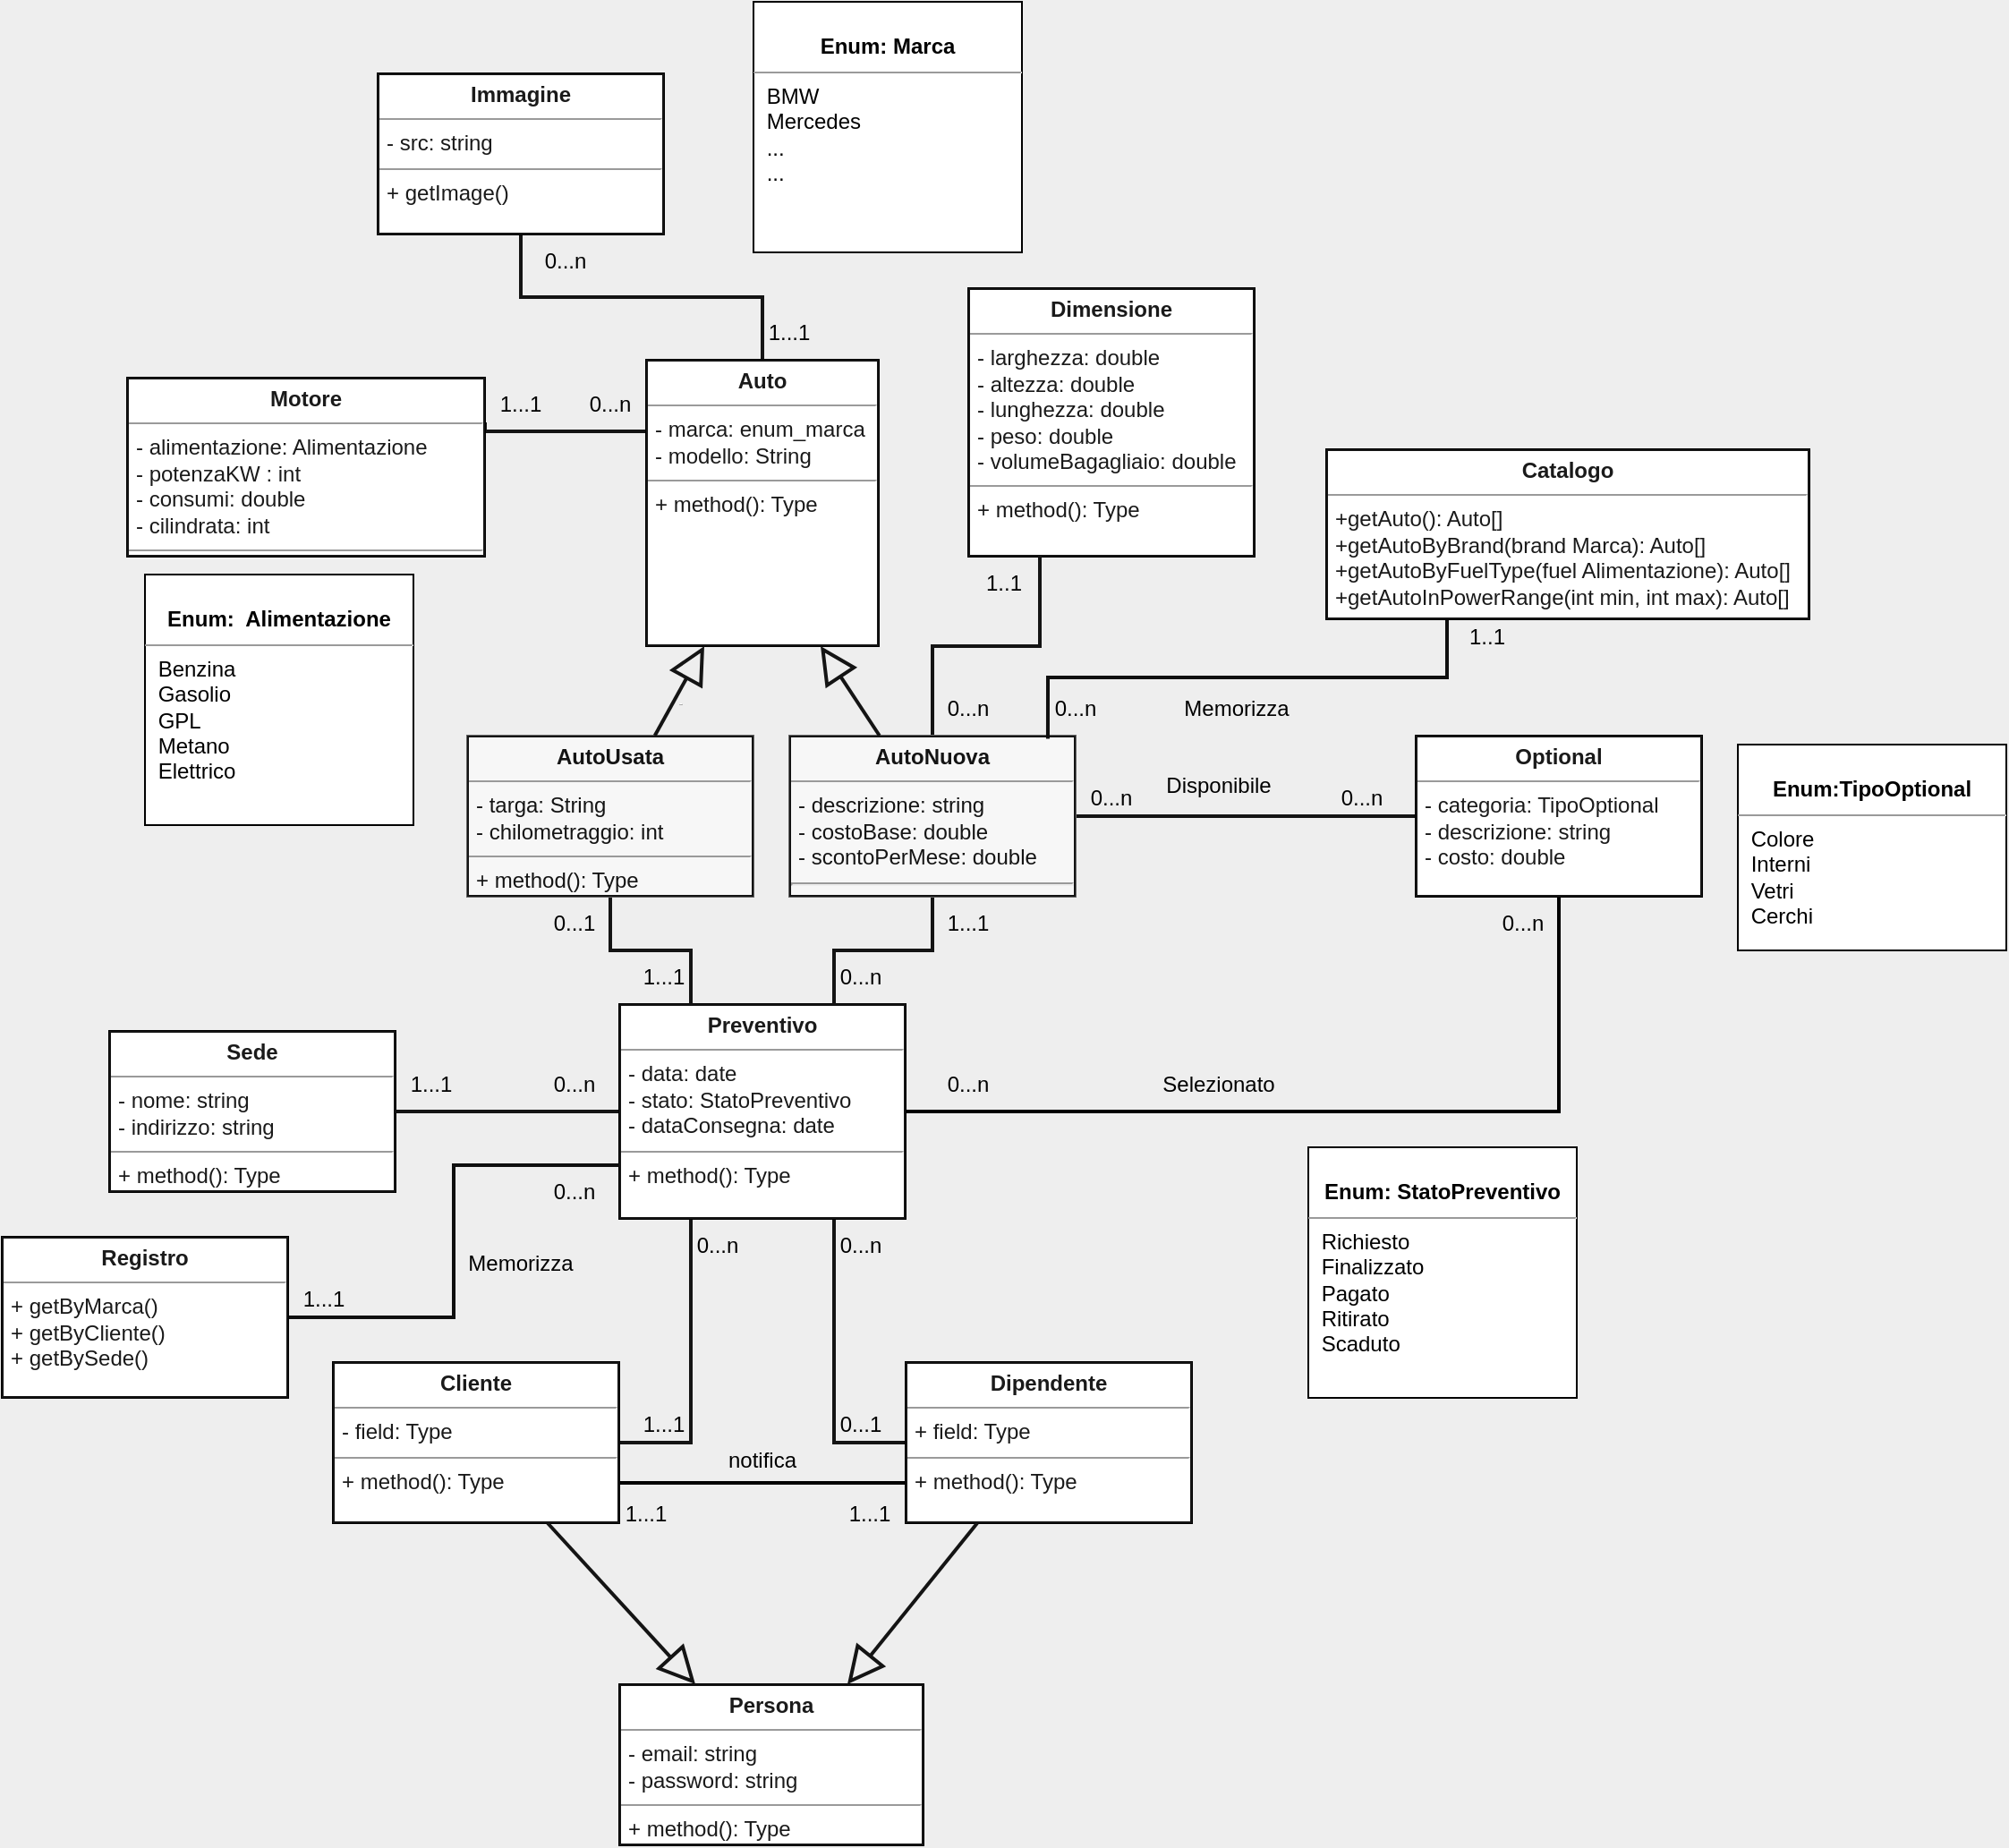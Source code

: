 <mxfile version="20.5.3" type="embed"><diagram id="ERxrzM34JgP0kjhDalQf" name="Page-1"><mxGraphModel dx="588" dy="917" grid="1" gridSize="10" guides="1" tooltips="1" connect="1" arrows="1" fold="1" page="0" pageScale="1" pageWidth="827" pageHeight="1169" background="#EEEEEE" math="0" shadow="0"><root><mxCell id="0"/><mxCell id="1" parent="0"/><mxCell id="15" value="&lt;p style=&quot;margin:0px;margin-top:4px;text-align:center;&quot;&gt;&lt;b&gt;Dimensione&lt;/b&gt;&lt;/p&gt;&lt;hr size=&quot;1&quot;&gt;&lt;p style=&quot;margin:0px;margin-left:4px;&quot;&gt;- larghezza: double&lt;/p&gt;&lt;p style=&quot;margin:0px;margin-left:4px;&quot;&gt;- altezza: double&lt;/p&gt;&lt;p style=&quot;margin:0px;margin-left:4px;&quot;&gt;- lunghezza: double&lt;/p&gt;&lt;p style=&quot;margin:0px;margin-left:4px;&quot;&gt;- peso: double&lt;/p&gt;&lt;p style=&quot;margin:0px;margin-left:4px;&quot;&gt;- volumeBagagliaio: double&lt;/p&gt;&lt;hr size=&quot;1&quot;&gt;&lt;p style=&quot;margin:0px;margin-left:4px;&quot;&gt;+ method(): Type&lt;/p&gt;" style="verticalAlign=top;align=left;overflow=fill;fontSize=12;fontFamily=Helvetica;html=1;labelBorderColor=#141414;fillColor=#FFFFFF;strokeColor=default;fontColor=#1A1A1A;rounded=0;" parent="1" vertex="1"><mxGeometry x="630" width="160" height="150" as="geometry"/></mxCell><mxCell id="33" style="edgeStyle=orthogonalEdgeStyle;rounded=0;orthogonalLoop=1;jettySize=auto;html=1;strokeColor=#141414;strokeWidth=2;endArrow=none;endFill=0;entryX=1;entryY=0.5;entryDx=0;entryDy=0;" parent="1" source="16" target="51" edge="1"><mxGeometry relative="1" as="geometry"/></mxCell><mxCell id="89" style="edgeStyle=orthogonalEdgeStyle;rounded=0;orthogonalLoop=1;jettySize=auto;html=1;exitX=0.5;exitY=1;exitDx=0;exitDy=0;entryX=1;entryY=0.5;entryDx=0;entryDy=0;fontColor=#000000;strokeColor=#000000;strokeWidth=2;endArrow=none;endFill=0;" parent="1" source="16" target="22" edge="1"><mxGeometry relative="1" as="geometry"/></mxCell><mxCell id="16" value="&lt;p style=&quot;margin:0px;margin-top:4px;text-align:center;&quot;&gt;&lt;b&gt;Optional&lt;/b&gt;&lt;/p&gt;&lt;hr size=&quot;1&quot;&gt;&lt;p style=&quot;margin:0px;margin-left:4px;&quot;&gt;&lt;/p&gt;&lt;p style=&quot;margin:0px;margin-left:4px;&quot;&gt;- categoria: TipoOptional&lt;/p&gt;&lt;p style=&quot;margin:0px;margin-left:4px;&quot;&gt;- descrizione: string&lt;/p&gt;&lt;p style=&quot;margin:0px;margin-left:4px;&quot;&gt;- costo: double&lt;/p&gt;" style="verticalAlign=top;align=left;overflow=fill;fontSize=12;fontFamily=Helvetica;html=1;labelBorderColor=#141414;fillColor=#FFFFFF;strokeColor=default;fontColor=#1A1A1A;rounded=0;" parent="1" vertex="1"><mxGeometry x="880" y="250" width="160" height="90" as="geometry"/></mxCell><mxCell id="34" style="edgeStyle=orthogonalEdgeStyle;rounded=0;orthogonalLoop=1;jettySize=auto;html=1;strokeColor=#141414;strokeWidth=2;endArrow=none;endFill=0;exitX=1;exitY=0.25;exitDx=0;exitDy=0;entryX=0;entryY=0.25;entryDx=0;entryDy=0;" parent="1" source="17" target="18" edge="1"><mxGeometry relative="1" as="geometry"><mxPoint x="570" y="125" as="targetPoint"/><Array as="points"><mxPoint x="370" y="80"/><mxPoint x="370" y="80"/></Array></mxGeometry></mxCell><mxCell id="17" value="&lt;p style=&quot;margin:0px;margin-top:4px;text-align:center;&quot;&gt;&lt;b&gt;Motore&lt;/b&gt;&lt;/p&gt;&lt;hr size=&quot;1&quot;&gt;&lt;p style=&quot;margin:0px;margin-left:4px;&quot;&gt;- alimentazione: Alimentazione&lt;/p&gt;&lt;p style=&quot;margin:0px;margin-left:4px;&quot;&gt;- potenzaKW : int&lt;/p&gt;&lt;p style=&quot;margin:0px;margin-left:4px;&quot;&gt;- consumi: double&lt;/p&gt;&lt;p style=&quot;margin:0px;margin-left:4px;&quot;&gt;- cilindrata: int&lt;/p&gt;&lt;hr size=&quot;1&quot;&gt;&lt;p style=&quot;margin:0px;margin-left:4px;&quot;&gt;+ method(): Type&lt;/p&gt;" style="verticalAlign=top;align=left;overflow=fill;fontSize=12;fontFamily=Helvetica;html=1;labelBorderColor=#141414;fillColor=#FFFFFF;strokeColor=default;fontColor=#1A1A1A;rounded=0;" parent="1" vertex="1"><mxGeometry x="160" y="50" width="200" height="100" as="geometry"/></mxCell><mxCell id="29" style="edgeStyle=orthogonalEdgeStyle;rounded=0;orthogonalLoop=1;jettySize=auto;html=1;exitX=0.5;exitY=0;exitDx=0;exitDy=0;entryX=0.25;entryY=1;entryDx=0;entryDy=0;strokeColor=#141414;strokeWidth=2;endArrow=none;endFill=0;" parent="1" source="51" target="15" edge="1"><mxGeometry relative="1" as="geometry"/></mxCell><mxCell id="32" style="edgeStyle=orthogonalEdgeStyle;rounded=0;orthogonalLoop=1;jettySize=auto;html=1;entryX=0.5;entryY=1;entryDx=0;entryDy=0;strokeColor=#141414;strokeWidth=2;endArrow=none;endFill=0;" parent="1" source="18" target="19" edge="1"><mxGeometry relative="1" as="geometry"/></mxCell><mxCell id="18" value="&lt;p style=&quot;margin:0px;margin-top:4px;text-align:center;&quot;&gt;&lt;b&gt;Auto&lt;/b&gt;&lt;/p&gt;&lt;hr size=&quot;1&quot;&gt;&lt;p style=&quot;margin:0px;margin-left:4px;&quot;&gt;- marca: enum_marca&lt;/p&gt;&lt;p style=&quot;margin:0px;margin-left:4px;&quot;&gt;- modello: String&lt;/p&gt;&lt;hr size=&quot;1&quot;&gt;&lt;p style=&quot;margin:0px;margin-left:4px;&quot;&gt;+ method(): Type&lt;/p&gt;" style="verticalAlign=top;align=left;overflow=fill;fontSize=12;fontFamily=Helvetica;html=1;labelBorderColor=#141414;fillColor=#FFFFFF;strokeColor=default;fontColor=#1A1A1A;rounded=0;" parent="1" vertex="1"><mxGeometry x="450" y="40" width="130" height="160" as="geometry"/></mxCell><mxCell id="19" value="&lt;p style=&quot;margin:0px;margin-top:4px;text-align:center;&quot;&gt;&lt;b&gt;Immagine&lt;/b&gt;&lt;/p&gt;&lt;hr size=&quot;1&quot;&gt;&lt;p style=&quot;margin:0px;margin-left:4px;&quot;&gt;- src&lt;span style=&quot;background-color: initial;&quot;&gt;: string&lt;/span&gt;&lt;/p&gt;&lt;hr size=&quot;1&quot;&gt;&lt;p style=&quot;margin:0px;margin-left:4px;&quot;&gt;+ getImage()&lt;/p&gt;" style="verticalAlign=top;align=left;overflow=fill;fontSize=12;fontFamily=Helvetica;html=1;labelBorderColor=#141414;fillColor=#FFFFFF;strokeColor=default;fontColor=#1A1A1A;rounded=0;" parent="1" vertex="1"><mxGeometry x="300" y="-120" width="160" height="90" as="geometry"/></mxCell><mxCell id="20" value="&lt;p style=&quot;margin:0px;margin-top:4px;text-align:center;&quot;&gt;&lt;b&gt;Sede&lt;/b&gt;&lt;/p&gt;&lt;hr size=&quot;1&quot;&gt;&lt;p style=&quot;margin:0px;margin-left:4px;&quot;&gt;- nome: string&lt;/p&gt;&lt;p style=&quot;margin:0px;margin-left:4px;&quot;&gt;- indirizzo: string&lt;/p&gt;&lt;hr size=&quot;1&quot;&gt;&lt;p style=&quot;margin:0px;margin-left:4px;&quot;&gt;+ method(): Type&lt;/p&gt;" style="verticalAlign=top;align=left;overflow=fill;fontSize=12;fontFamily=Helvetica;html=1;labelBorderColor=#141414;fillColor=#FFFFFF;strokeColor=default;fontColor=#1A1A1A;rounded=0;" parent="1" vertex="1"><mxGeometry x="150" y="415" width="160" height="90" as="geometry"/></mxCell><mxCell id="36" style="edgeStyle=orthogonalEdgeStyle;rounded=0;orthogonalLoop=1;jettySize=auto;html=1;exitX=0.25;exitY=1;exitDx=0;exitDy=0;strokeColor=#141414;strokeWidth=2;endArrow=none;endFill=0;entryX=1;entryY=0.5;entryDx=0;entryDy=0;" parent="1" source="22" target="23" edge="1"><mxGeometry relative="1" as="geometry"><mxPoint x="470" y="650" as="targetPoint"/></mxGeometry></mxCell><mxCell id="37" style="edgeStyle=orthogonalEdgeStyle;rounded=0;orthogonalLoop=1;jettySize=auto;html=1;exitX=0;exitY=0.5;exitDx=0;exitDy=0;entryX=1;entryY=0.5;entryDx=0;entryDy=0;strokeColor=#141414;strokeWidth=2;endArrow=none;endFill=0;" parent="1" source="22" target="20" edge="1"><mxGeometry relative="1" as="geometry"/></mxCell><mxCell id="78" style="edgeStyle=orthogonalEdgeStyle;rounded=0;orthogonalLoop=1;jettySize=auto;html=0;exitX=0.75;exitY=1;exitDx=0;exitDy=0;entryX=0;entryY=0.5;entryDx=0;entryDy=0;labelBackgroundColor=none;strokeColor=#141414;strokeWidth=2;fontSize=1;fontColor=none;endArrow=none;endFill=0;" parent="1" source="22" target="69" edge="1"><mxGeometry relative="1" as="geometry"/></mxCell><mxCell id="22" value="&lt;p style=&quot;margin:0px;margin-top:4px;text-align:center;&quot;&gt;&lt;b&gt;Preventivo&lt;/b&gt;&lt;/p&gt;&lt;hr size=&quot;1&quot;&gt;&lt;p style=&quot;margin:0px;margin-left:4px;&quot;&gt;- data&lt;span style=&quot;background-color: initial;&quot;&gt;: date&lt;/span&gt;&lt;/p&gt;&lt;p style=&quot;margin:0px;margin-left:4px;&quot;&gt;&lt;span style=&quot;background-color: initial;&quot;&gt;- stato: StatoPreventivo&lt;/span&gt;&lt;br&gt;&lt;/p&gt;&lt;p style=&quot;margin:0px;margin-left:4px;&quot;&gt;&lt;span style=&quot;background-color: initial;&quot;&gt;- dataConsegna: date&lt;/span&gt;&lt;/p&gt;&lt;hr size=&quot;1&quot;&gt;&lt;p style=&quot;margin:0px;margin-left:4px;&quot;&gt;+ method(): Type&lt;/p&gt;" style="verticalAlign=top;align=left;overflow=fill;fontSize=12;fontFamily=Helvetica;html=1;labelBorderColor=#141414;fillColor=#FFFFFF;strokeColor=default;fontColor=#1A1A1A;rounded=0;" parent="1" vertex="1"><mxGeometry x="435" y="400" width="160" height="120" as="geometry"/></mxCell><mxCell id="23" value="&lt;p style=&quot;margin:0px;margin-top:4px;text-align:center;&quot;&gt;&lt;b&gt;Cliente&lt;/b&gt;&lt;/p&gt;&lt;hr size=&quot;1&quot;&gt;&lt;p style=&quot;margin:0px;margin-left:4px;&quot;&gt;- field: Type&lt;/p&gt;&lt;hr size=&quot;1&quot;&gt;&lt;p style=&quot;margin:0px;margin-left:4px;&quot;&gt;+ method(): Type&lt;/p&gt;" style="verticalAlign=top;align=left;overflow=fill;fontSize=12;fontFamily=Helvetica;html=1;labelBorderColor=#141414;fillColor=#FFFFFF;strokeColor=default;fontColor=#1A1A1A;rounded=0;" parent="1" vertex="1"><mxGeometry x="275" y="600" width="160" height="90" as="geometry"/></mxCell><mxCell id="39" value="0...n&lt;span style=&quot;color: rgba(0, 0, 0, 0); font-family: monospace; font-size: 0px; text-align: start;&quot;&gt;%3CmxGraphModel%3E%3Croot%3E%3CmxCell%20id%3D%220%22%2F%3E%3CmxCell%20id%3D%221%22%20parent%3D%220%22%2F%3E%3CmxCell%20id%3D%222%22%20value%3D%22%26lt%3Bp%20style%3D%26quot%3Bmargin%3A0px%3Bmargin-top%3A4px%3Btext-align%3Acenter%3B%26quot%3B%26gt%3B%26lt%3Bb%26gt%3BSede%26lt%3B%2Fb%26gt%3B%26lt%3B%2Fp%26gt%3B%26lt%3Bhr%20size%3D%26quot%3B1%26quot%3B%26gt%3B%26lt%3Bp%20style%3D%26quot%3Bmargin%3A0px%3Bmargin-left%3A4px%3B%26quot%3B%26gt%3B%2B%20field%3A%20Type%26lt%3B%2Fp%26gt%3B%26lt%3Bhr%20size%3D%26quot%3B1%26quot%3B%26gt%3B%26lt%3Bp%20style%3D%26quot%3Bmargin%3A0px%3Bmargin-left%3A4px%3B%26quot%3B%26gt%3B%2B%20method()%3A%20Type%26lt%3B%2Fp%26gt%3B%22%20style%3D%22verticalAlign%3Dtop%3Balign%3Dleft%3Boverflow%3Dfill%3BfontSize%3D12%3BfontFamily%3DHelvetica%3Bhtml%3D1%3BlabelBorderColor%3D%23141414%3BfillColor%3D%23FFFFFF%3BstrokeColor%3Ddefault%3BfontColor%3D%231A1A1A%3Brounded%3D0%3B%22%20vertex%3D%221%22%20parent%3D%221%22%3E%3CmxGeometry%20x%3D%22470%22%20y%3D%22290%22%20width%3D%22160%22%20height%3D%2290%22%20as%3D%22geometry%22%2F%3E%3C%2FmxCell%3E%3C%2Froot%3E%3C%2FmxGraphModel%3E&lt;/span&gt;" style="text;html=1;align=center;verticalAlign=middle;whiteSpace=wrap;rounded=0;fontColor=#000000;" parent="1" vertex="1"><mxGeometry x="600" y="430" width="60" height="30" as="geometry"/></mxCell><mxCell id="40" value="0...n" style="text;html=1;align=center;verticalAlign=middle;whiteSpace=wrap;rounded=0;fontColor=#000000;" parent="1" vertex="1"><mxGeometry x="910" y="340" width="60" height="30" as="geometry"/></mxCell><mxCell id="41" value="0...n&lt;span style=&quot;color: rgba(0, 0, 0, 0); font-family: monospace; font-size: 0px; text-align: start;&quot;&gt;%3CmxGraphModel%3E%3Croot%3E%3CmxCell%20id%3D%220%22%2F%3E%3CmxCell%20id%3D%221%22%20parent%3D%220%22%2F%3E%3CmxCell%20id%3D%222%22%20value%3D%220...n%22%20style%3D%22text%3Bhtml%3D1%3Balign%3Dcenter%3BverticalAlign%3Dmiddle%3BwhiteSpace%3Dwrap%3Brounded%3D0%3BfontColor%3D%23000000%3B%22%20vertex%3D%221%22%20parent%3D%221%22%3E%3CmxGeometry%20x%3D%22400%22%20y%3D%22120%22%20width%3D%2260%22%20height%3D%2230%22%20as%3D%22geometry%22%2F%3E%3C%2FmxCell%3E%3C%2Froot%3E%3C%2FmxGraphModel%3E&lt;/span&gt;" style="text;html=1;align=center;verticalAlign=middle;whiteSpace=wrap;rounded=0;fontColor=#000000;" parent="1" vertex="1"><mxGeometry x="400" y="50" width="60" height="30" as="geometry"/></mxCell><mxCell id="42" value="1...1" style="text;html=1;align=center;verticalAlign=middle;whiteSpace=wrap;rounded=0;fontColor=#000000;" parent="1" vertex="1"><mxGeometry x="350" y="50" width="60" height="30" as="geometry"/></mxCell><mxCell id="43" value="0...n&lt;span style=&quot;color: rgba(0, 0, 0, 0); font-family: monospace; font-size: 0px; text-align: start;&quot;&gt;%3CmxGraphModel%3E%3Croot%3E%3CmxCell%20id%3D%220%22%2F%3E%3CmxCell%20id%3D%221%22%20parent%3D%220%22%2F%3E%3CmxCell%20id%3D%222%22%20value%3D%220...n%22%20style%3D%22text%3Bhtml%3D1%3Balign%3Dcenter%3BverticalAlign%3Dmiddle%3BwhiteSpace%3Dwrap%3Brounded%3D0%3BfontColor%3D%23000000%3B%22%20vertex%3D%221%22%20parent%3D%221%22%3E%3CmxGeometry%20x%3D%22400%22%20y%3D%22120%22%20width%3D%2260%22%20height%3D%2230%22%20as%3D%22geometry%22%2F%3E%3C%2FmxCell%3E%3C%2Froot%3E%3C%2FmxGraphModel%3E&lt;/span&gt;" style="text;html=1;align=center;verticalAlign=middle;whiteSpace=wrap;rounded=0;fontColor=#000000;" parent="1" vertex="1"><mxGeometry x="600" y="220" width="60" height="30" as="geometry"/></mxCell><mxCell id="45" value="&lt;div style=&quot;text-align: center;&quot;&gt;&lt;span style=&quot;text-align: start; background-color: initial;&quot;&gt;1..1&lt;/span&gt;&lt;span style=&quot;color: rgba(0, 0, 0, 0); font-family: monospace; font-size: 0px; text-align: start; background-color: initial;&quot;&gt;%3CmxGraphModel%3E%3Croot%3E%3CmxCell%20id%3D%220%22%2F%3E%3CmxCell%20id%3D%221%22%20parent%3D%220%22%2F%3E%3CmxCell%20id%3D%222%22%20value%3D%220...n%22%20style%3D%22text%3Bhtml%3D1%3Balign%3Dcenter%3BverticalAlign%3Dmiddle%3BwhiteSpace%3Dwrap%3Brounded%3D0%3BfontColor%3D%23000000%3B%22%20vertex%3D%221%22%20parent%3D%221%22%3E%3CmxGeometry%20x%3D%22400%22%20y%3D%22120%22%20width%3D%2260%22%20height%3D%2230%22%20as%3D%22geometry%22%2F%3E%3C%2FmxCell%3E%3C%2Froot%3E%3C%2FmxGraphModel%3E&lt;/span&gt;&lt;/div&gt;" style="text;html=1;align=center;verticalAlign=middle;whiteSpace=wrap;rounded=0;fontColor=#000000;" parent="1" vertex="1"><mxGeometry x="620" y="150" width="60" height="30" as="geometry"/></mxCell><mxCell id="46" value="0...n&lt;span style=&quot;color: rgba(0, 0, 0, 0); font-family: monospace; font-size: 0px; text-align: start;&quot;&gt;%3CmxGraphModel%3E%3Croot%3E%3CmxCell%20id%3D%220%22%2F%3E%3CmxCell%20id%3D%221%22%20parent%3D%220%22%2F%3E%3CmxCell%20id%3D%222%22%20value%3D%220...n%22%20style%3D%22text%3Bhtml%3D1%3Balign%3Dcenter%3BverticalAlign%3Dmiddle%3BwhiteSpace%3Dwrap%3Brounded%3D0%3BfontColor%3D%23000000%3B%22%20vertex%3D%221%22%20parent%3D%221%22%3E%3CmxGeometry%20x%3D%22400%22%20y%3D%22120%22%20width%3D%2260%22%20height%3D%2230%22%20as%3D%22geometry%22%2F%3E%3C%2FmxCell%3E%3C%2Froot%3E%3C%2FmxGraphModel%3E&lt;/span&gt;" style="text;html=1;align=center;verticalAlign=middle;whiteSpace=wrap;rounded=0;fontColor=#000000;" parent="1" vertex="1"><mxGeometry x="375" y="-30" width="60" height="30" as="geometry"/></mxCell><mxCell id="47" value="1...1" style="text;html=1;align=center;verticalAlign=middle;whiteSpace=wrap;rounded=0;fontColor=#000000;" parent="1" vertex="1"><mxGeometry x="500" y="10" width="60" height="30" as="geometry"/></mxCell><mxCell id="61" style="edgeStyle=orthogonalEdgeStyle;rounded=0;orthogonalLoop=1;jettySize=auto;html=0;exitX=0.5;exitY=1;exitDx=0;exitDy=0;labelBackgroundColor=none;strokeColor=#141414;strokeWidth=2;fontSize=1;fontColor=none;endArrow=none;endFill=0;entryX=0.25;entryY=0;entryDx=0;entryDy=0;" parent="1" source="50" target="22" edge="1"><mxGeometry relative="1" as="geometry"/></mxCell><mxCell id="50" value="&lt;p style=&quot;margin:0px;margin-top:4px;text-align:center;&quot;&gt;&lt;b&gt;AutoUsata&lt;/b&gt;&lt;/p&gt;&lt;hr size=&quot;1&quot;&gt;&lt;p style=&quot;margin:0px;margin-left:4px;&quot;&gt;- targa: String&lt;/p&gt;&lt;p style=&quot;margin:0px;margin-left:4px;&quot;&gt;- chilometraggio: int&lt;/p&gt;&lt;hr size=&quot;1&quot;&gt;&lt;p style=&quot;margin:0px;margin-left:4px;&quot;&gt;+ method(): Type&lt;/p&gt;" style="verticalAlign=top;align=left;overflow=fill;fontSize=12;fontFamily=Helvetica;html=1;labelBorderColor=#141414;fillColor=#f5f5f5;gradientColor=#b3b3b3;strokeColor=#666666;labelBackgroundColor=#F7F7F7;fontColor=#141414;" parent="1" vertex="1"><mxGeometry x="350" y="250" width="160" height="90" as="geometry"/></mxCell><mxCell id="62" style="edgeStyle=orthogonalEdgeStyle;rounded=0;orthogonalLoop=1;jettySize=auto;html=0;exitX=0.5;exitY=1;exitDx=0;exitDy=0;entryX=0.75;entryY=0;entryDx=0;entryDy=0;labelBackgroundColor=none;strokeColor=#141414;strokeWidth=2;fontSize=1;fontColor=none;endArrow=none;endFill=0;" parent="1" source="51" target="22" edge="1"><mxGeometry relative="1" as="geometry"/></mxCell><mxCell id="51" value="&lt;p style=&quot;margin:0px;margin-top:4px;text-align:center;&quot;&gt;&lt;b&gt;AutoNuova&lt;/b&gt;&lt;/p&gt;&lt;hr size=&quot;1&quot;&gt;&lt;p style=&quot;margin:0px;margin-left:4px;&quot;&gt;- descrizione: string&lt;/p&gt;&lt;p style=&quot;margin:0px;margin-left:4px;&quot;&gt;- costoBase: double&lt;/p&gt;&lt;p style=&quot;margin:0px;margin-left:4px;&quot;&gt;- scontoPerMese: double&lt;/p&gt;&lt;hr&gt;" style="verticalAlign=top;align=left;overflow=fill;fontSize=12;fontFamily=Helvetica;html=1;labelBorderColor=#141414;fillColor=#f5f5f5;gradientColor=#b3b3b3;strokeColor=#666666;labelBackgroundColor=#F7F7F7;fontColor=#141414;" parent="1" vertex="1"><mxGeometry x="530" y="250" width="160" height="90" as="geometry"/></mxCell><mxCell id="58" value="Extends" style="endArrow=block;endSize=16;endFill=0;rounded=0;strokeColor=#141414;strokeWidth=2;fontColor=none;labelBackgroundColor=none;noLabel=1;fontSize=1;entryX=0.25;entryY=1;entryDx=0;entryDy=0;" parent="1" source="50" target="18" edge="1"><mxGeometry width="160" relative="1" as="geometry"><mxPoint x="400" y="340" as="sourcePoint"/><mxPoint x="480" y="190" as="targetPoint"/></mxGeometry></mxCell><mxCell id="60" value="Text" style="edgeLabel;html=1;align=center;verticalAlign=middle;resizable=0;points=[];fontSize=1;fontColor=none;" parent="58" vertex="1" connectable="0"><mxGeometry x="-0.198" y="-3" relative="1" as="geometry"><mxPoint as="offset"/></mxGeometry></mxCell><mxCell id="59" value="Extends" style="endArrow=block;endSize=16;endFill=0;rounded=0;strokeColor=#141414;strokeWidth=2;fontColor=none;labelBackgroundColor=none;noLabel=1;fontSize=1;entryX=0.75;entryY=1;entryDx=0;entryDy=0;" parent="1" source="51" target="18" edge="1"><mxGeometry width="160" relative="1" as="geometry"><mxPoint x="410.0" y="350" as="sourcePoint"/><mxPoint x="570" y="350" as="targetPoint"/></mxGeometry></mxCell><mxCell id="63" value="0...1" style="text;html=1;align=center;verticalAlign=middle;whiteSpace=wrap;rounded=0;fontColor=#000000;" parent="1" vertex="1"><mxGeometry x="380" y="340" width="60" height="30" as="geometry"/></mxCell><mxCell id="64" value="1...1" style="text;html=1;align=center;verticalAlign=middle;whiteSpace=wrap;rounded=0;fontColor=#000000;" parent="1" vertex="1"><mxGeometry x="600" y="340" width="60" height="30" as="geometry"/></mxCell><mxCell id="65" value="0...n" style="text;html=1;align=center;verticalAlign=middle;whiteSpace=wrap;rounded=0;fontColor=#000000;" parent="1" vertex="1"><mxGeometry x="540" y="370" width="60" height="30" as="geometry"/></mxCell><mxCell id="66" value="1...1" style="text;html=1;align=center;verticalAlign=middle;whiteSpace=wrap;rounded=0;fontColor=#000000;" parent="1" vertex="1"><mxGeometry x="430" y="370" width="60" height="30" as="geometry"/></mxCell><mxCell id="68" value="&lt;p style=&quot;margin:0px;margin-top:4px;text-align:center;&quot;&gt;&lt;b&gt;Persona&lt;/b&gt;&lt;/p&gt;&lt;hr size=&quot;1&quot;&gt;&lt;p style=&quot;margin:0px;margin-left:4px;&quot;&gt;- email: string&lt;/p&gt;&lt;p style=&quot;margin:0px;margin-left:4px;&quot;&gt;- password: string&lt;/p&gt;&lt;hr size=&quot;1&quot;&gt;&lt;p style=&quot;margin:0px;margin-left:4px;&quot;&gt;+ method(): Type&lt;/p&gt;" style="verticalAlign=top;align=left;overflow=fill;fontSize=12;fontFamily=Helvetica;html=1;labelBorderColor=#141414;fillColor=#FFFFFF;strokeColor=default;fontColor=#1A1A1A;rounded=0;" parent="1" vertex="1"><mxGeometry x="435" y="780" width="170" height="90" as="geometry"/></mxCell><mxCell id="69" value="&lt;p style=&quot;margin:0px;margin-top:4px;text-align:center;&quot;&gt;&lt;b&gt;Dipendente&lt;/b&gt;&lt;/p&gt;&lt;hr size=&quot;1&quot;&gt;&lt;p style=&quot;margin:0px;margin-left:4px;&quot;&gt;+ field: Type&lt;/p&gt;&lt;hr size=&quot;1&quot;&gt;&lt;p style=&quot;margin:0px;margin-left:4px;&quot;&gt;+ method(): Type&lt;/p&gt;" style="verticalAlign=top;align=left;overflow=fill;fontSize=12;fontFamily=Helvetica;html=1;labelBorderColor=#141414;fillColor=#FFFFFF;strokeColor=default;fontColor=#1A1A1A;rounded=0;" parent="1" vertex="1"><mxGeometry x="595" y="600" width="160" height="90" as="geometry"/></mxCell><mxCell id="70" value="Extends" style="endArrow=block;endSize=16;endFill=0;rounded=0;strokeColor=#141414;strokeWidth=2;fontColor=none;labelBackgroundColor=none;noLabel=1;fontSize=1;entryX=0.25;entryY=0;entryDx=0;entryDy=0;exitX=0.75;exitY=1;exitDx=0;exitDy=0;" parent="1" source="23" target="68" edge="1"><mxGeometry width="160" relative="1" as="geometry"><mxPoint x="870.005" y="390" as="sourcePoint"/><mxPoint x="850" y="370" as="targetPoint"/></mxGeometry></mxCell><mxCell id="71" value="Extends" style="endArrow=block;endSize=16;endFill=0;rounded=0;strokeColor=#141414;strokeWidth=2;fontColor=none;labelBackgroundColor=none;noLabel=1;fontSize=1;entryX=0.75;entryY=0;entryDx=0;entryDy=0;exitX=0.25;exitY=1;exitDx=0;exitDy=0;" parent="1" source="69" target="68" edge="1"><mxGeometry width="160" relative="1" as="geometry"><mxPoint x="840" y="465" as="sourcePoint"/><mxPoint x="890" y="465" as="targetPoint"/></mxGeometry></mxCell><mxCell id="73" value="1...1" style="text;html=1;align=center;verticalAlign=middle;whiteSpace=wrap;rounded=0;fontColor=#000000;" parent="1" vertex="1"><mxGeometry x="300" y="430" width="60" height="30" as="geometry"/></mxCell><mxCell id="74" value="0...n" style="text;html=1;align=center;verticalAlign=middle;whiteSpace=wrap;rounded=0;fontColor=#000000;" parent="1" vertex="1"><mxGeometry x="380" y="430" width="60" height="30" as="geometry"/></mxCell><mxCell id="75" value="1...1" style="text;html=1;align=center;verticalAlign=middle;whiteSpace=wrap;rounded=0;fontColor=#000000;" parent="1" vertex="1"><mxGeometry x="430" y="620" width="60" height="30" as="geometry"/></mxCell><mxCell id="77" value="0...n" style="text;html=1;align=center;verticalAlign=middle;whiteSpace=wrap;rounded=0;fontColor=#000000;" parent="1" vertex="1"><mxGeometry x="460" y="520" width="60" height="30" as="geometry"/></mxCell><mxCell id="79" value="0...n" style="text;html=1;align=center;verticalAlign=middle;whiteSpace=wrap;rounded=0;fontColor=#000000;" parent="1" vertex="1"><mxGeometry x="540" y="520" width="60" height="30" as="geometry"/></mxCell><mxCell id="80" value="0...1" style="text;html=1;align=center;verticalAlign=middle;whiteSpace=wrap;rounded=0;fontColor=#000000;" parent="1" vertex="1"><mxGeometry x="540" y="620" width="60" height="30" as="geometry"/></mxCell><mxCell id="81" value="&lt;font color=&quot;#000000&quot;&gt;Disponibile&lt;br&gt;&lt;br&gt;&lt;/font&gt;" style="text;html=1;strokeColor=none;fillColor=none;align=center;verticalAlign=middle;whiteSpace=wrap;rounded=0;" parent="1" vertex="1"><mxGeometry x="740" y="270" width="60" height="30" as="geometry"/></mxCell><mxCell id="82" value="&lt;p style=&quot;margin:0px;margin-top:4px;text-align:center;&quot;&gt;&lt;br&gt;&lt;b&gt;Enum:&amp;nbsp; Alimentazione&lt;/b&gt;&lt;/p&gt;&lt;hr size=&quot;1&quot;&gt;&lt;p style=&quot;margin:0px;margin-left:4px;&quot;&gt;&lt;/p&gt;&lt;p style=&quot;margin:0px;margin-left:4px;&quot;&gt;&amp;nbsp;Benzina&lt;/p&gt;&lt;p style=&quot;margin:0px;margin-left:4px;&quot;&gt;&amp;nbsp;Gasolio&lt;/p&gt;&lt;p style=&quot;margin:0px;margin-left:4px;&quot;&gt;&amp;nbsp;GPL&lt;/p&gt;&lt;p style=&quot;margin:0px;margin-left:4px;&quot;&gt;&amp;nbsp;Metano&lt;/p&gt;&lt;p style=&quot;margin:0px;margin-left:4px;&quot;&gt;&amp;nbsp;Elettrico&lt;/p&gt;" style="verticalAlign=top;align=left;overflow=fill;fontSize=12;fontFamily=Helvetica;html=1;strokeColor=#000000;fillColor=#FFFFFF;fontColor=#000000;" parent="1" vertex="1"><mxGeometry x="170" y="160" width="150" height="140" as="geometry"/></mxCell><mxCell id="90" value="&lt;font color=&quot;#000000&quot;&gt;Selezionato&lt;br&gt;&lt;/font&gt;" style="text;html=1;strokeColor=none;fillColor=none;align=center;verticalAlign=middle;whiteSpace=wrap;rounded=0;" parent="1" vertex="1"><mxGeometry x="740" y="430" width="60" height="30" as="geometry"/></mxCell><mxCell id="91" value="&lt;p style=&quot;margin:0px;margin-top:4px;text-align:center;&quot;&gt;&lt;br&gt;&lt;b&gt;Enum: StatoPreventivo&lt;/b&gt;&lt;/p&gt;&lt;hr size=&quot;1&quot;&gt;&lt;p style=&quot;margin:0px;margin-left:4px;&quot;&gt;&lt;/p&gt;&lt;p style=&quot;margin:0px;margin-left:4px;&quot;&gt;&lt;/p&gt;&lt;p style=&quot;margin:0px;margin-left:4px;&quot;&gt;&lt;/p&gt;&lt;p style=&quot;margin:0px;margin-left:4px;&quot;&gt;&amp;nbsp;Richiesto&lt;/p&gt;&lt;p style=&quot;margin:0px;margin-left:4px;&quot;&gt;&amp;nbsp;Finalizzato&lt;/p&gt;&lt;p style=&quot;margin:0px;margin-left:4px;&quot;&gt;&amp;nbsp;Pagato&lt;/p&gt;&lt;p style=&quot;margin:0px;margin-left:4px;&quot;&gt;&amp;nbsp;Ritirato&lt;/p&gt;&lt;p style=&quot;margin:0px;margin-left:4px;&quot;&gt;&amp;nbsp;Scaduto&lt;/p&gt;" style="verticalAlign=top;align=left;overflow=fill;fontSize=12;fontFamily=Helvetica;html=1;strokeColor=#000000;fillColor=#FFFFFF;fontColor=#000000;" parent="1" vertex="1"><mxGeometry x="820" y="480" width="150" height="140" as="geometry"/></mxCell><mxCell id="92" value="&lt;p style=&quot;margin:0px;margin-top:4px;text-align:center;&quot;&gt;&lt;br&gt;&lt;b&gt;Enum:TipoOptional&lt;/b&gt;&lt;/p&gt;&lt;hr size=&quot;1&quot;&gt;&lt;p style=&quot;margin:0px;margin-left:4px;&quot;&gt;&lt;/p&gt;&lt;p style=&quot;margin:0px;margin-left:4px;&quot;&gt;&lt;/p&gt;&lt;p style=&quot;margin:0px;margin-left:4px;&quot;&gt;&lt;/p&gt;&lt;p style=&quot;margin:0px;margin-left:4px;&quot;&gt;&lt;/p&gt;&lt;p style=&quot;margin:0px;margin-left:4px;&quot;&gt;&amp;nbsp;Colore&lt;/p&gt;&lt;p style=&quot;margin:0px;margin-left:4px;&quot;&gt;&amp;nbsp;Interni&lt;/p&gt;&lt;p style=&quot;margin:0px;margin-left:4px;&quot;&gt;&amp;nbsp;Vetri&lt;/p&gt;&lt;p style=&quot;margin:0px;margin-left:4px;&quot;&gt;&amp;nbsp;Cerchi&lt;/p&gt;" style="verticalAlign=top;align=left;overflow=fill;fontSize=12;fontFamily=Helvetica;html=1;strokeColor=#000000;fillColor=#FFFFFF;fontColor=#000000;" parent="1" vertex="1"><mxGeometry x="1060" y="255" width="150" height="115" as="geometry"/></mxCell><mxCell id="93" value="0...n&lt;span style=&quot;color: rgba(0, 0, 0, 0); font-family: monospace; font-size: 0px; text-align: start;&quot;&gt;%3CmxGraphModel%3E%3Croot%3E%3CmxCell%20id%3D%220%22%2F%3E%3CmxCell%20id%3D%221%22%20parent%3D%220%22%2F%3E%3CmxCell%20id%3D%222%22%20value%3D%220...n%22%20style%3D%22text%3Bhtml%3D1%3Balign%3Dcenter%3BverticalAlign%3Dmiddle%3BwhiteSpace%3Dwrap%3Brounded%3D0%3BfontColor%3D%23000000%3B%22%20vertex%3D%221%22%20parent%3D%221%22%3E%3CmxGeometry%20x%3D%22400%22%20y%3D%22120%22%20width%3D%2260%22%20height%3D%2230%22%20as%3D%22geometry%22%2F%3E%3C%2FmxCell%3E%3C%2Froot%3E%3C%2FmxGraphModel%3E&lt;/span&gt;" style="text;html=1;align=center;verticalAlign=middle;whiteSpace=wrap;rounded=0;fontColor=#000000;" parent="1" vertex="1"><mxGeometry x="680" y="270" width="60" height="30" as="geometry"/></mxCell><mxCell id="94" value="0...n&lt;span style=&quot;color: rgba(0, 0, 0, 0); font-family: monospace; font-size: 0px; text-align: start;&quot;&gt;%3CmxGraphModel%3E%3Croot%3E%3CmxCell%20id%3D%220%22%2F%3E%3CmxCell%20id%3D%221%22%20parent%3D%220%22%2F%3E%3CmxCell%20id%3D%222%22%20value%3D%220...n%22%20style%3D%22text%3Bhtml%3D1%3Balign%3Dcenter%3BverticalAlign%3Dmiddle%3BwhiteSpace%3Dwrap%3Brounded%3D0%3BfontColor%3D%23000000%3B%22%20vertex%3D%221%22%20parent%3D%221%22%3E%3CmxGeometry%20x%3D%22400%22%20y%3D%22120%22%20width%3D%2260%22%20height%3D%2230%22%20as%3D%22geometry%22%2F%3E%3C%2FmxCell%3E%3C%2Froot%3E%3C%2FmxGraphModel%3E&lt;/span&gt;" style="text;html=1;align=center;verticalAlign=middle;whiteSpace=wrap;rounded=0;fontColor=#000000;" parent="1" vertex="1"><mxGeometry x="820" y="270" width="60" height="30" as="geometry"/></mxCell><mxCell id="107" value="&lt;p style=&quot;margin:0px;margin-top:4px;text-align:center;&quot;&gt;&lt;br&gt;&lt;b&gt;Enum: Marca&lt;/b&gt;&lt;/p&gt;&lt;hr size=&quot;1&quot;&gt;&lt;p style=&quot;margin:0px;margin-left:4px;&quot;&gt;&lt;/p&gt;&lt;p style=&quot;margin:0px;margin-left:4px;&quot;&gt;&lt;/p&gt;&lt;p style=&quot;margin:0px;margin-left:4px;&quot;&gt;&lt;/p&gt;&lt;p style=&quot;margin:0px;margin-left:4px;&quot;&gt;&lt;/p&gt;&lt;p style=&quot;margin:0px;margin-left:4px;&quot;&gt;&amp;nbsp;BMW&lt;/p&gt;&lt;p style=&quot;margin:0px;margin-left:4px;&quot;&gt;&amp;nbsp;Mercedes&lt;/p&gt;&lt;p style=&quot;margin:0px;margin-left:4px;&quot;&gt;&amp;nbsp;...&lt;/p&gt;&lt;p style=&quot;margin:0px;margin-left:4px;&quot;&gt;&amp;nbsp;...&lt;/p&gt;" style="verticalAlign=top;align=left;overflow=fill;fontSize=12;fontFamily=Helvetica;html=1;strokeColor=#000000;fillColor=#FFFFFF;fontColor=#000000;" parent="1" vertex="1"><mxGeometry x="510" y="-160" width="150" height="140" as="geometry"/></mxCell><mxCell id="109" style="edgeStyle=orthogonalEdgeStyle;rounded=0;orthogonalLoop=1;jettySize=auto;html=1;exitX=0.25;exitY=1;exitDx=0;exitDy=0;entryX=0.903;entryY=0.02;entryDx=0;entryDy=0;entryPerimeter=0;strokeColor=#0F0F0F;strokeWidth=2;endArrow=none;endFill=0;" parent="1" source="108" target="51" edge="1"><mxGeometry relative="1" as="geometry"/></mxCell><mxCell id="108" value="&lt;p style=&quot;margin:0px;margin-top:4px;text-align:center;&quot;&gt;&lt;b&gt;Catalogo&lt;/b&gt;&lt;/p&gt;&lt;hr size=&quot;1&quot;&gt;&lt;p style=&quot;margin:0px;margin-left:4px;&quot;&gt;+getAuto(): Auto[]&lt;/p&gt;&lt;p style=&quot;margin:0px;margin-left:4px;&quot;&gt;+getAutoByBrand(brand Marca): Auto[]&lt;/p&gt;&lt;p style=&quot;margin:0px;margin-left:4px;&quot;&gt;+getAutoByFuelType(fuel Alimentazione): Auto[]&lt;/p&gt;&lt;p style=&quot;margin:0px;margin-left:4px;&quot;&gt;+getAutoInPowerRange(int min, int max): Auto[]&lt;/p&gt;" style="verticalAlign=top;align=left;overflow=fill;fontSize=12;fontFamily=Helvetica;html=1;labelBorderColor=#141414;fillColor=#FFFFFF;strokeColor=default;fontColor=#1A1A1A;rounded=0;" parent="1" vertex="1"><mxGeometry x="830" y="90" width="270" height="95" as="geometry"/></mxCell><mxCell id="110" value="&lt;div style=&quot;text-align: center;&quot;&gt;&lt;span style=&quot;text-align: start; background-color: initial;&quot;&gt;1..1&lt;/span&gt;&lt;span style=&quot;color: rgba(0, 0, 0, 0); font-family: monospace; font-size: 0px; text-align: start; background-color: initial;&quot;&gt;%3CmxGraphModel%3E%3Croot%3E%3CmxCell%20id%3D%220%22%2F%3E%3CmxCell%20id%3D%221%22%20parent%3D%220%22%2F%3E%3CmxCell%20id%3D%222%22%20value%3D%220...n%22%20style%3D%22text%3Bhtml%3D1%3Balign%3Dcenter%3BverticalAlign%3Dmiddle%3BwhiteSpace%3Dwrap%3Brounded%3D0%3BfontColor%3D%23000000%3B%22%20vertex%3D%221%22%20parent%3D%221%22%3E%3CmxGeometry%20x%3D%22400%22%20y%3D%22120%22%20width%3D%2260%22%20height%3D%2230%22%20as%3D%22geometry%22%2F%3E%3C%2FmxCell%3E%3C%2Froot%3E%3C%2FmxGraphModel%3E&lt;/span&gt;&lt;/div&gt;" style="text;html=1;align=center;verticalAlign=middle;whiteSpace=wrap;rounded=0;fontColor=#000000;" parent="1" vertex="1"><mxGeometry x="890" y="180" width="60" height="30" as="geometry"/></mxCell><mxCell id="111" value="0...n&lt;span style=&quot;color: rgba(0, 0, 0, 0); font-family: monospace; font-size: 0px; text-align: start;&quot;&gt;%3CmxGraphModel%3E%3Croot%3E%3CmxCell%20id%3D%220%22%2F%3E%3CmxCell%20id%3D%221%22%20parent%3D%220%22%2F%3E%3CmxCell%20id%3D%222%22%20value%3D%220...n%22%20style%3D%22text%3Bhtml%3D1%3Balign%3Dcenter%3BverticalAlign%3Dmiddle%3BwhiteSpace%3Dwrap%3Brounded%3D0%3BfontColor%3D%23000000%3B%22%20vertex%3D%221%22%20parent%3D%221%22%3E%3CmxGeometry%20x%3D%22400%22%20y%3D%22120%22%20width%3D%2260%22%20height%3D%2230%22%20as%3D%22geometry%22%2F%3E%3C%2FmxCell%3E%3C%2Froot%3E%3C%2FmxGraphModel%3E&lt;/span&gt;" style="text;html=1;align=center;verticalAlign=middle;whiteSpace=wrap;rounded=0;fontColor=#000000;" parent="1" vertex="1"><mxGeometry x="660" y="220" width="60" height="30" as="geometry"/></mxCell><mxCell id="122" style="edgeStyle=orthogonalEdgeStyle;rounded=0;orthogonalLoop=1;jettySize=auto;html=1;strokeColor=#0F0F0F;strokeWidth=2;endArrow=none;endFill=0;entryX=0;entryY=0.75;entryDx=0;entryDy=0;" parent="1" source="117" target="22" edge="1"><mxGeometry relative="1" as="geometry"/></mxCell><mxCell id="117" value="&lt;p style=&quot;margin:0px;margin-top:4px;text-align:center;&quot;&gt;&lt;b&gt;Registro&lt;/b&gt;&lt;/p&gt;&lt;hr size=&quot;1&quot;&gt;&lt;p style=&quot;margin:0px;margin-left:4px;&quot;&gt;&lt;/p&gt;&lt;p style=&quot;margin:0px;margin-left:4px;&quot;&gt;+ getByMarca()&lt;/p&gt;&lt;p style=&quot;margin:0px;margin-left:4px;&quot;&gt;+ getByCliente()&lt;/p&gt;&lt;p style=&quot;margin:0px;margin-left:4px;&quot;&gt;+ getBySede()&lt;/p&gt;" style="verticalAlign=top;align=left;overflow=fill;fontSize=12;fontFamily=Helvetica;html=1;labelBorderColor=#141414;fillColor=#FFFFFF;strokeColor=default;fontColor=#1A1A1A;rounded=0;" parent="1" vertex="1"><mxGeometry x="90" y="530" width="160" height="90" as="geometry"/></mxCell><mxCell id="119" value="0...n" style="text;html=1;align=center;verticalAlign=middle;whiteSpace=wrap;rounded=0;fontColor=#000000;" parent="1" vertex="1"><mxGeometry x="380" y="490" width="60" height="30" as="geometry"/></mxCell><mxCell id="121" value="1...1" style="text;html=1;align=center;verticalAlign=middle;whiteSpace=wrap;rounded=0;fontColor=#000000;" parent="1" vertex="1"><mxGeometry x="240" y="550" width="60" height="30" as="geometry"/></mxCell><mxCell id="123" value="&lt;font color=&quot;#000000&quot;&gt;Memorizza&lt;br&gt;&lt;/font&gt;" style="text;html=1;strokeColor=none;fillColor=none;align=center;verticalAlign=middle;whiteSpace=wrap;rounded=0;" parent="1" vertex="1"><mxGeometry x="350" y="530" width="60" height="30" as="geometry"/></mxCell><mxCell id="124" value="&lt;font color=&quot;#000000&quot;&gt;Memorizza&lt;br&gt;&lt;/font&gt;" style="text;html=1;strokeColor=none;fillColor=none;align=center;verticalAlign=middle;whiteSpace=wrap;rounded=0;" parent="1" vertex="1"><mxGeometry x="750" y="220" width="60" height="30" as="geometry"/></mxCell><mxCell id="125" style="edgeStyle=orthogonalEdgeStyle;rounded=0;orthogonalLoop=1;jettySize=auto;html=1;entryX=1;entryY=0.75;entryDx=0;entryDy=0;fontColor=#000000;strokeColor=#000000;strokeWidth=2;endArrow=none;endFill=0;exitX=0;exitY=0.75;exitDx=0;exitDy=0;" parent="1" source="69" target="23" edge="1"><mxGeometry relative="1" as="geometry"><mxPoint x="590" y="670" as="sourcePoint"/><mxPoint x="507.5" y="670" as="targetPoint"/></mxGeometry></mxCell><mxCell id="126" value="1...1" style="text;html=1;align=center;verticalAlign=middle;whiteSpace=wrap;rounded=0;fontColor=#000000;" parent="1" vertex="1"><mxGeometry x="420" y="670" width="60" height="30" as="geometry"/></mxCell><mxCell id="127" value="1...1" style="text;html=1;align=center;verticalAlign=middle;whiteSpace=wrap;rounded=0;fontColor=#000000;" parent="1" vertex="1"><mxGeometry x="545" y="670" width="60" height="30" as="geometry"/></mxCell><mxCell id="128" value="notifica" style="text;html=1;align=center;verticalAlign=middle;whiteSpace=wrap;rounded=0;fontColor=#000000;" parent="1" vertex="1"><mxGeometry x="485" y="640" width="60" height="30" as="geometry"/></mxCell></root></mxGraphModel></diagram></mxfile>